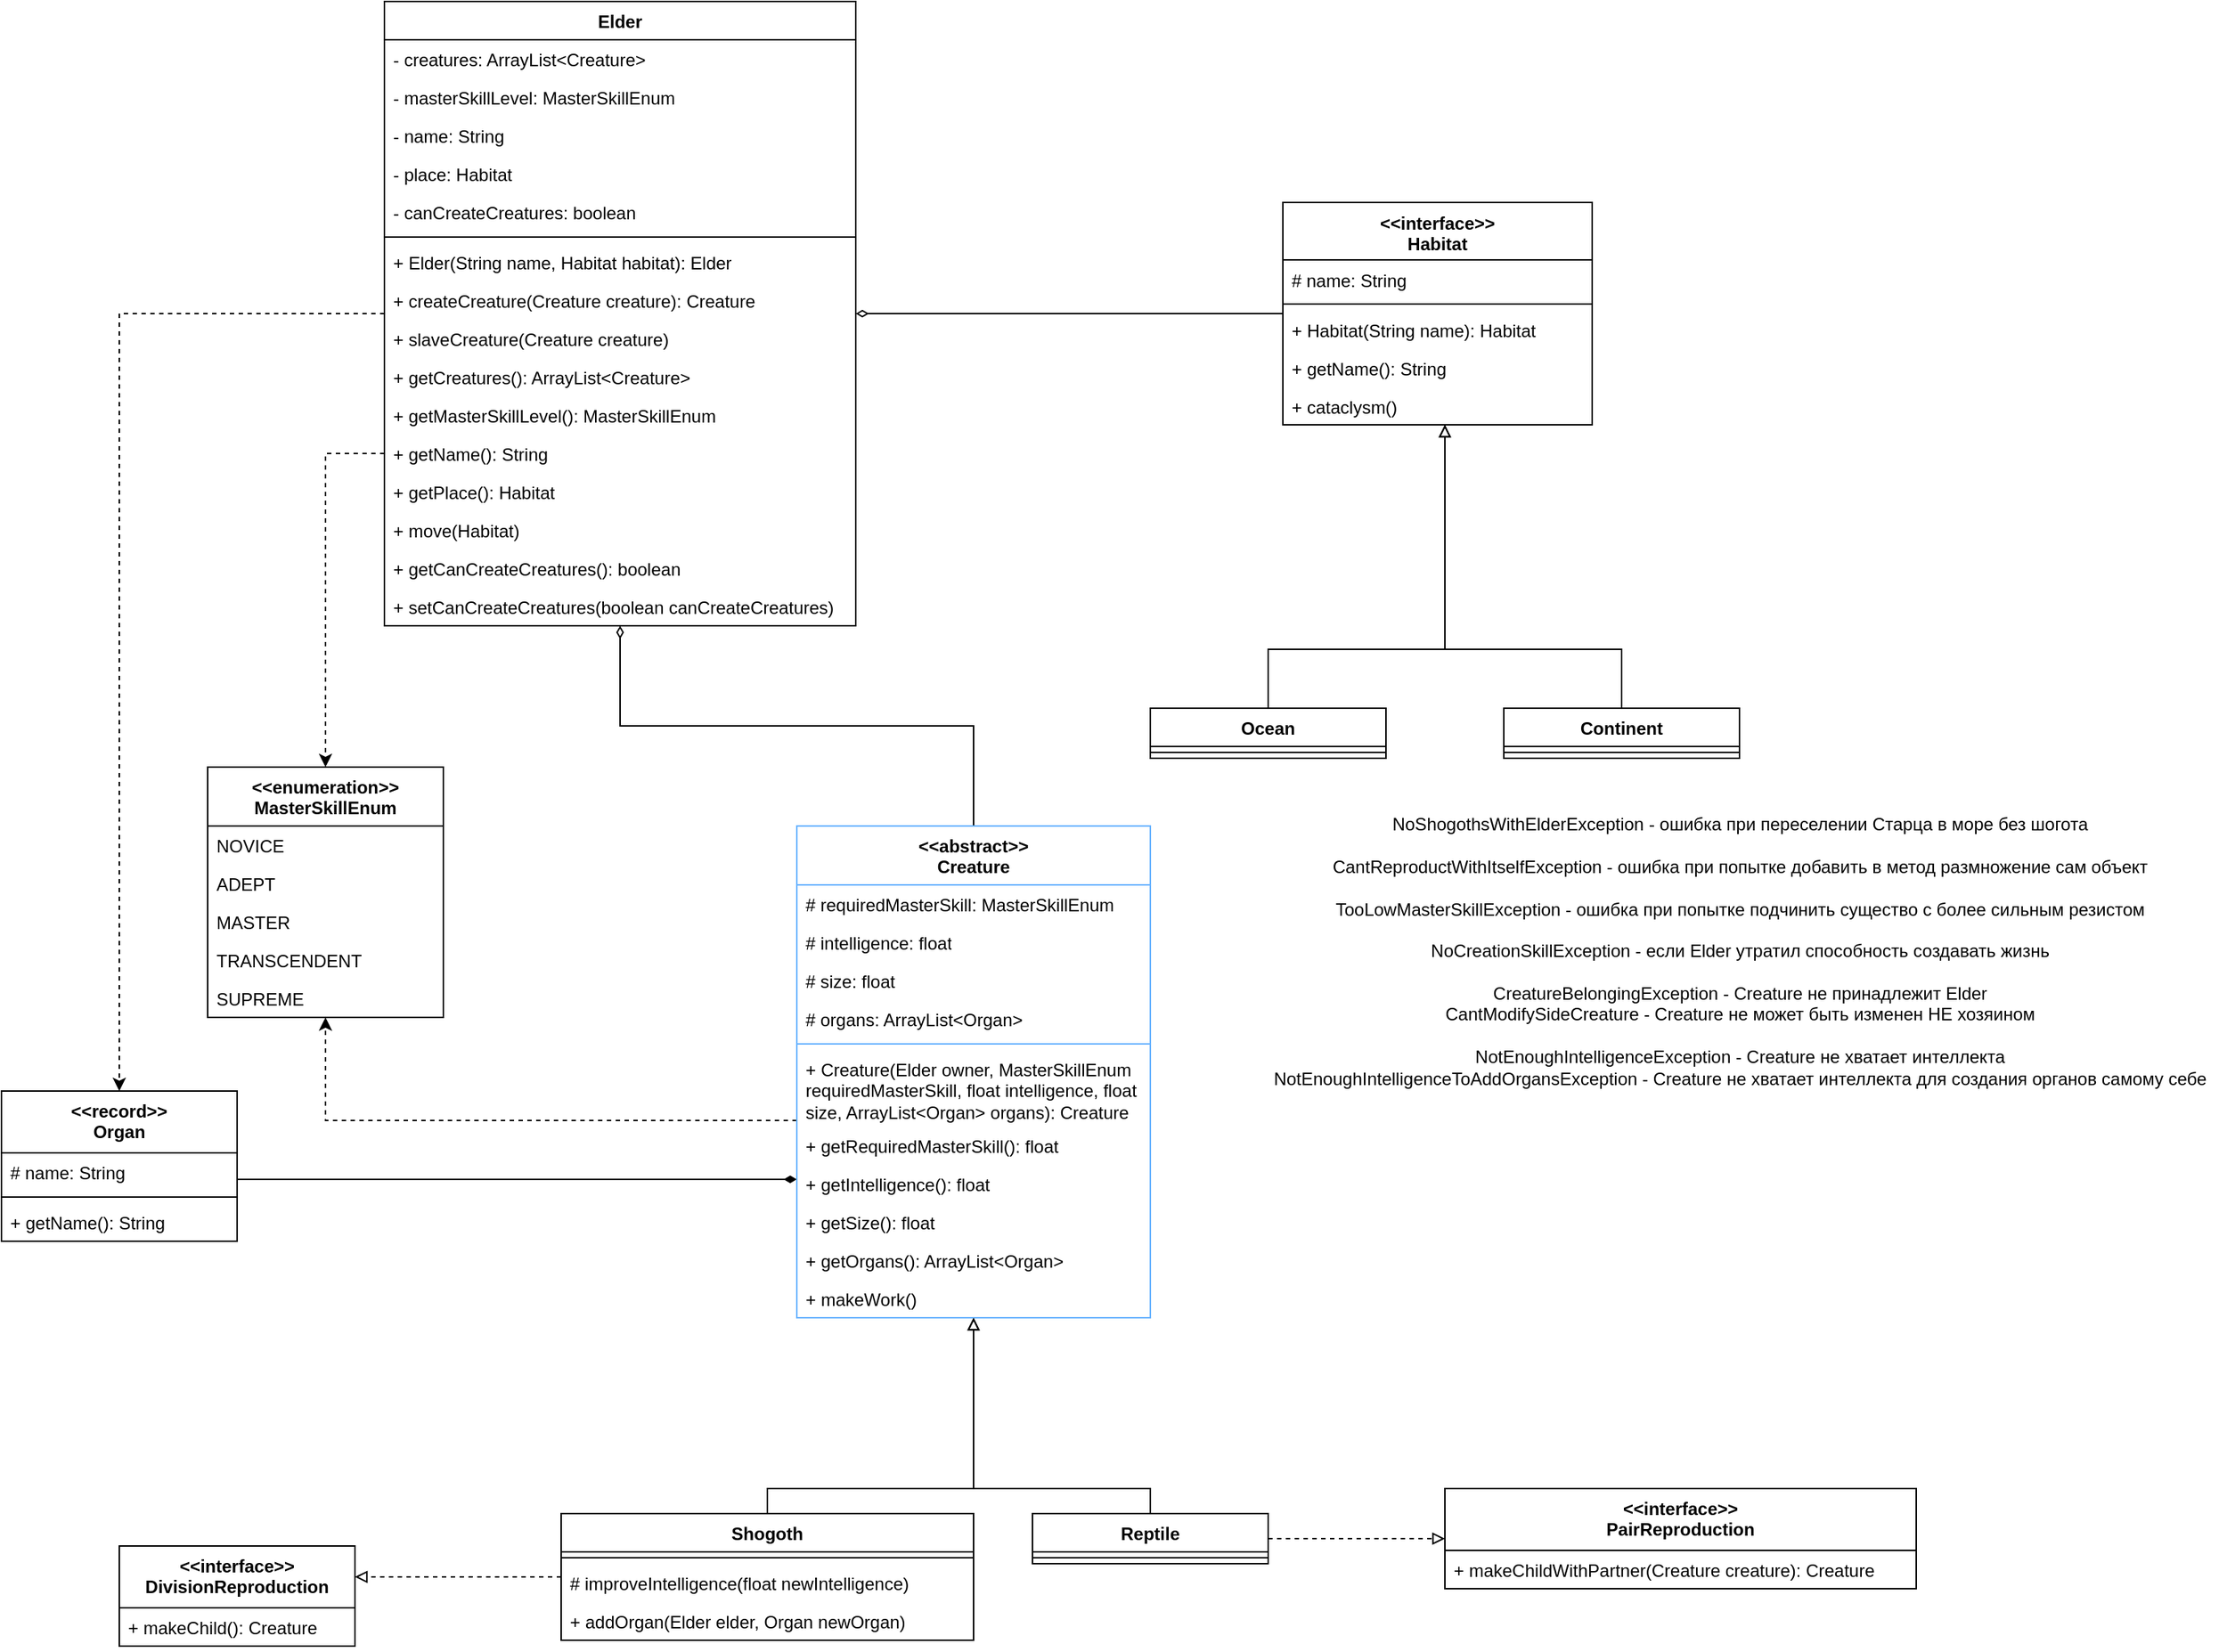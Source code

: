 <mxfile version="24.8.6">
  <diagram id="C5RBs43oDa-KdzZeNtuy" name="Page-1">
    <mxGraphModel dx="1155" dy="1822" grid="1" gridSize="10" guides="1" tooltips="1" connect="1" arrows="1" fold="1" page="1" pageScale="1" pageWidth="827" pageHeight="1169" math="0" shadow="0">
      <root>
        <mxCell id="WIyWlLk6GJQsqaUBKTNV-0" />
        <mxCell id="WIyWlLk6GJQsqaUBKTNV-1" parent="WIyWlLk6GJQsqaUBKTNV-0" />
        <mxCell id="Qfp754_vksHCgPkYxAVa-96" style="edgeStyle=orthogonalEdgeStyle;rounded=0;orthogonalLoop=1;jettySize=auto;html=1;endArrow=none;endFill=0;startArrow=diamondThin;startFill=0;" parent="WIyWlLk6GJQsqaUBKTNV-1" source="Qfp754_vksHCgPkYxAVa-0" target="Qfp754_vksHCgPkYxAVa-4" edge="1">
          <mxGeometry relative="1" as="geometry" />
        </mxCell>
        <mxCell id="Qfp754_vksHCgPkYxAVa-99" style="edgeStyle=orthogonalEdgeStyle;rounded=0;orthogonalLoop=1;jettySize=auto;html=1;dashed=1;" parent="WIyWlLk6GJQsqaUBKTNV-1" source="Qfp754_vksHCgPkYxAVa-0" target="Qfp754_vksHCgPkYxAVa-64" edge="1">
          <mxGeometry relative="1" as="geometry">
            <Array as="points">
              <mxPoint x="300" y="-810" />
            </Array>
          </mxGeometry>
        </mxCell>
        <mxCell id="Qfp754_vksHCgPkYxAVa-101" style="edgeStyle=orthogonalEdgeStyle;rounded=0;orthogonalLoop=1;jettySize=auto;html=1;dashed=1;" parent="WIyWlLk6GJQsqaUBKTNV-1" source="Qfp754_vksHCgPkYxAVa-0" target="Qfp754_vksHCgPkYxAVa-83" edge="1">
          <mxGeometry relative="1" as="geometry" />
        </mxCell>
        <mxCell id="Qfp754_vksHCgPkYxAVa-106" style="edgeStyle=orthogonalEdgeStyle;rounded=0;orthogonalLoop=1;jettySize=auto;html=1;endArrow=none;endFill=0;startArrow=diamondThin;startFill=0;" parent="WIyWlLk6GJQsqaUBKTNV-1" source="Qfp754_vksHCgPkYxAVa-0" target="Qfp754_vksHCgPkYxAVa-26" edge="1">
          <mxGeometry relative="1" as="geometry" />
        </mxCell>
        <mxCell id="Qfp754_vksHCgPkYxAVa-0" value="Elder" style="swimlane;fontStyle=1;align=center;verticalAlign=top;childLayout=stackLayout;horizontal=1;startSize=26;horizontalStack=0;resizeParent=1;resizeParentMax=0;resizeLast=0;collapsible=1;marginBottom=0;whiteSpace=wrap;html=1;" parent="WIyWlLk6GJQsqaUBKTNV-1" vertex="1">
          <mxGeometry x="340" y="-1117" width="320" height="424" as="geometry" />
        </mxCell>
        <mxCell id="Qfp754_vksHCgPkYxAVa-1" value="- creatures: ArrayList&amp;lt;Creature&amp;gt;" style="text;strokeColor=none;fillColor=none;align=left;verticalAlign=top;spacingLeft=4;spacingRight=4;overflow=hidden;rotatable=0;points=[[0,0.5],[1,0.5]];portConstraint=eastwest;whiteSpace=wrap;html=1;" parent="Qfp754_vksHCgPkYxAVa-0" vertex="1">
          <mxGeometry y="26" width="320" height="26" as="geometry" />
        </mxCell>
        <mxCell id="Qfp754_vksHCgPkYxAVa-23" value="- masterSkillLevel: MasterSkillEnum" style="text;strokeColor=none;fillColor=none;align=left;verticalAlign=top;spacingLeft=4;spacingRight=4;overflow=hidden;rotatable=0;points=[[0,0.5],[1,0.5]];portConstraint=eastwest;whiteSpace=wrap;html=1;" parent="Qfp754_vksHCgPkYxAVa-0" vertex="1">
          <mxGeometry y="52" width="320" height="26" as="geometry" />
        </mxCell>
        <mxCell id="Qfp754_vksHCgPkYxAVa-63" value="- name: String" style="text;strokeColor=none;fillColor=none;align=left;verticalAlign=top;spacingLeft=4;spacingRight=4;overflow=hidden;rotatable=0;points=[[0,0.5],[1,0.5]];portConstraint=eastwest;whiteSpace=wrap;html=1;" parent="Qfp754_vksHCgPkYxAVa-0" vertex="1">
          <mxGeometry y="78" width="320" height="26" as="geometry" />
        </mxCell>
        <mxCell id="Qfp754_vksHCgPkYxAVa-24" value="- place: Habitat" style="text;strokeColor=none;fillColor=none;align=left;verticalAlign=top;spacingLeft=4;spacingRight=4;overflow=hidden;rotatable=0;points=[[0,0.5],[1,0.5]];portConstraint=eastwest;whiteSpace=wrap;html=1;" parent="Qfp754_vksHCgPkYxAVa-0" vertex="1">
          <mxGeometry y="104" width="320" height="26" as="geometry" />
        </mxCell>
        <mxCell id="Qfp754_vksHCgPkYxAVa-78" value="- canCreateCreatures: boolean" style="text;strokeColor=none;fillColor=none;align=left;verticalAlign=top;spacingLeft=4;spacingRight=4;overflow=hidden;rotatable=0;points=[[0,0.5],[1,0.5]];portConstraint=eastwest;whiteSpace=wrap;html=1;" parent="Qfp754_vksHCgPkYxAVa-0" vertex="1">
          <mxGeometry y="130" width="320" height="26" as="geometry" />
        </mxCell>
        <mxCell id="Qfp754_vksHCgPkYxAVa-2" value="" style="line;strokeWidth=1;fillColor=none;align=left;verticalAlign=middle;spacingTop=-1;spacingLeft=3;spacingRight=3;rotatable=0;labelPosition=right;points=[];portConstraint=eastwest;strokeColor=inherit;" parent="Qfp754_vksHCgPkYxAVa-0" vertex="1">
          <mxGeometry y="156" width="320" height="8" as="geometry" />
        </mxCell>
        <mxCell id="Qfp754_vksHCgPkYxAVa-62" value="+ Elder(String name, Habitat habitat): Elder" style="text;strokeColor=none;fillColor=none;align=left;verticalAlign=top;spacingLeft=4;spacingRight=4;overflow=hidden;rotatable=0;points=[[0,0.5],[1,0.5]];portConstraint=eastwest;whiteSpace=wrap;html=1;" parent="Qfp754_vksHCgPkYxAVa-0" vertex="1">
          <mxGeometry y="164" width="320" height="26" as="geometry" />
        </mxCell>
        <mxCell id="Qfp754_vksHCgPkYxAVa-37" value="+ createCreature(Creature creature): Creature" style="text;strokeColor=none;fillColor=none;align=left;verticalAlign=top;spacingLeft=4;spacingRight=4;overflow=hidden;rotatable=0;points=[[0,0.5],[1,0.5]];portConstraint=eastwest;whiteSpace=wrap;html=1;" parent="Qfp754_vksHCgPkYxAVa-0" vertex="1">
          <mxGeometry y="190" width="320" height="26" as="geometry" />
        </mxCell>
        <mxCell id="Qfp754_vksHCgPkYxAVa-25" value="+ slaveCreature(Creature creature)" style="text;strokeColor=none;fillColor=none;align=left;verticalAlign=top;spacingLeft=4;spacingRight=4;overflow=hidden;rotatable=0;points=[[0,0.5],[1,0.5]];portConstraint=eastwest;whiteSpace=wrap;html=1;" parent="Qfp754_vksHCgPkYxAVa-0" vertex="1">
          <mxGeometry y="216" width="320" height="26" as="geometry" />
        </mxCell>
        <mxCell id="CRR2_WLR-gNgO8DXtAmb-1" value="+ getCreatures(): ArrayList&amp;lt;Creature&amp;gt;" style="text;strokeColor=none;fillColor=none;align=left;verticalAlign=top;spacingLeft=4;spacingRight=4;overflow=hidden;rotatable=0;points=[[0,0.5],[1,0.5]];portConstraint=eastwest;whiteSpace=wrap;html=1;" vertex="1" parent="Qfp754_vksHCgPkYxAVa-0">
          <mxGeometry y="242" width="320" height="26" as="geometry" />
        </mxCell>
        <mxCell id="CRR2_WLR-gNgO8DXtAmb-2" value="+ getMasterSkillLevel(): MasterSkillEnum" style="text;strokeColor=none;fillColor=none;align=left;verticalAlign=top;spacingLeft=4;spacingRight=4;overflow=hidden;rotatable=0;points=[[0,0.5],[1,0.5]];portConstraint=eastwest;whiteSpace=wrap;html=1;" vertex="1" parent="Qfp754_vksHCgPkYxAVa-0">
          <mxGeometry y="268" width="320" height="26" as="geometry" />
        </mxCell>
        <mxCell id="CRR2_WLR-gNgO8DXtAmb-4" value="+ getName(): String" style="text;strokeColor=none;fillColor=none;align=left;verticalAlign=top;spacingLeft=4;spacingRight=4;overflow=hidden;rotatable=0;points=[[0,0.5],[1,0.5]];portConstraint=eastwest;whiteSpace=wrap;html=1;" vertex="1" parent="Qfp754_vksHCgPkYxAVa-0">
          <mxGeometry y="294" width="320" height="26" as="geometry" />
        </mxCell>
        <mxCell id="CRR2_WLR-gNgO8DXtAmb-11" value="+ getPlace(): Habitat" style="text;strokeColor=none;fillColor=none;align=left;verticalAlign=top;spacingLeft=4;spacingRight=4;overflow=hidden;rotatable=0;points=[[0,0.5],[1,0.5]];portConstraint=eastwest;whiteSpace=wrap;html=1;" vertex="1" parent="Qfp754_vksHCgPkYxAVa-0">
          <mxGeometry y="320" width="320" height="26" as="geometry" />
        </mxCell>
        <mxCell id="Qfp754_vksHCgPkYxAVa-3" value="+ move(Habitat)" style="text;strokeColor=none;fillColor=none;align=left;verticalAlign=top;spacingLeft=4;spacingRight=4;overflow=hidden;rotatable=0;points=[[0,0.5],[1,0.5]];portConstraint=eastwest;whiteSpace=wrap;html=1;" parent="Qfp754_vksHCgPkYxAVa-0" vertex="1">
          <mxGeometry y="346" width="320" height="26" as="geometry" />
        </mxCell>
        <mxCell id="CRR2_WLR-gNgO8DXtAmb-3" value="+ getCanCreateCreatures(): boolean" style="text;strokeColor=none;fillColor=none;align=left;verticalAlign=top;spacingLeft=4;spacingRight=4;overflow=hidden;rotatable=0;points=[[0,0.5],[1,0.5]];portConstraint=eastwest;whiteSpace=wrap;html=1;" vertex="1" parent="Qfp754_vksHCgPkYxAVa-0">
          <mxGeometry y="372" width="320" height="26" as="geometry" />
        </mxCell>
        <mxCell id="CRR2_WLR-gNgO8DXtAmb-10" value="+ setCanCreateCreatures(boolean canCreateCreatures)" style="text;strokeColor=none;fillColor=none;align=left;verticalAlign=top;spacingLeft=4;spacingRight=4;overflow=hidden;rotatable=0;points=[[0,0.5],[1,0.5]];portConstraint=eastwest;whiteSpace=wrap;html=1;" vertex="1" parent="Qfp754_vksHCgPkYxAVa-0">
          <mxGeometry y="398" width="320" height="26" as="geometry" />
        </mxCell>
        <mxCell id="Qfp754_vksHCgPkYxAVa-4" value="&lt;div&gt;&amp;lt;&amp;lt;interface&amp;gt;&amp;gt;&lt;/div&gt;Habitat" style="swimlane;fontStyle=1;align=center;verticalAlign=top;childLayout=stackLayout;horizontal=1;startSize=39;horizontalStack=0;resizeParent=1;resizeParentMax=0;resizeLast=0;collapsible=1;marginBottom=0;whiteSpace=wrap;html=1;strokeColor=#000000;" parent="WIyWlLk6GJQsqaUBKTNV-1" vertex="1">
          <mxGeometry x="950" y="-980.5" width="210" height="151" as="geometry" />
        </mxCell>
        <mxCell id="Qfp754_vksHCgPkYxAVa-5" value="# name: String" style="text;strokeColor=none;fillColor=none;align=left;verticalAlign=top;spacingLeft=4;spacingRight=4;overflow=hidden;rotatable=0;points=[[0,0.5],[1,0.5]];portConstraint=eastwest;whiteSpace=wrap;html=1;" parent="Qfp754_vksHCgPkYxAVa-4" vertex="1">
          <mxGeometry y="39" width="210" height="26" as="geometry" />
        </mxCell>
        <mxCell id="Qfp754_vksHCgPkYxAVa-92" value="" style="line;strokeWidth=1;fillColor=none;align=left;verticalAlign=middle;spacingTop=-1;spacingLeft=3;spacingRight=3;rotatable=0;labelPosition=right;points=[];portConstraint=eastwest;strokeColor=inherit;" parent="Qfp754_vksHCgPkYxAVa-4" vertex="1">
          <mxGeometry y="65" width="210" height="8" as="geometry" />
        </mxCell>
        <mxCell id="Qfp754_vksHCgPkYxAVa-108" value="+ Habitat(String name): Habitat" style="text;strokeColor=none;fillColor=none;align=left;verticalAlign=top;spacingLeft=4;spacingRight=4;overflow=hidden;rotatable=0;points=[[0,0.5],[1,0.5]];portConstraint=eastwest;whiteSpace=wrap;html=1;" parent="Qfp754_vksHCgPkYxAVa-4" vertex="1">
          <mxGeometry y="73" width="210" height="26" as="geometry" />
        </mxCell>
        <mxCell id="Qfp754_vksHCgPkYxAVa-93" value="+ getName(): String" style="text;strokeColor=none;fillColor=none;align=left;verticalAlign=top;spacingLeft=4;spacingRight=4;overflow=hidden;rotatable=0;points=[[0,0.5],[1,0.5]];portConstraint=eastwest;whiteSpace=wrap;html=1;" parent="Qfp754_vksHCgPkYxAVa-4" vertex="1">
          <mxGeometry y="99" width="210" height="26" as="geometry" />
        </mxCell>
        <mxCell id="CRR2_WLR-gNgO8DXtAmb-17" value="+ cataclysm()" style="text;strokeColor=none;fillColor=none;align=left;verticalAlign=top;spacingLeft=4;spacingRight=4;overflow=hidden;rotatable=0;points=[[0,0.5],[1,0.5]];portConstraint=eastwest;whiteSpace=wrap;html=1;" vertex="1" parent="Qfp754_vksHCgPkYxAVa-4">
          <mxGeometry y="125" width="210" height="26" as="geometry" />
        </mxCell>
        <mxCell id="CRR2_WLR-gNgO8DXtAmb-13" style="edgeStyle=orthogonalEdgeStyle;rounded=0;orthogonalLoop=1;jettySize=auto;html=1;endArrow=block;endFill=0;" edge="1" parent="WIyWlLk6GJQsqaUBKTNV-1" source="Qfp754_vksHCgPkYxAVa-8" target="Qfp754_vksHCgPkYxAVa-4">
          <mxGeometry relative="1" as="geometry">
            <Array as="points">
              <mxPoint x="940" y="-677" />
              <mxPoint x="1060" y="-677" />
            </Array>
          </mxGeometry>
        </mxCell>
        <mxCell id="Qfp754_vksHCgPkYxAVa-8" value="Ocean" style="swimlane;fontStyle=1;align=center;verticalAlign=top;childLayout=stackLayout;horizontal=1;startSize=26;horizontalStack=0;resizeParent=1;resizeParentMax=0;resizeLast=0;collapsible=1;marginBottom=0;whiteSpace=wrap;html=1;" parent="WIyWlLk6GJQsqaUBKTNV-1" vertex="1">
          <mxGeometry x="860" y="-637" width="160" height="34" as="geometry" />
        </mxCell>
        <mxCell id="Qfp754_vksHCgPkYxAVa-10" value="" style="line;strokeWidth=1;fillColor=none;align=left;verticalAlign=middle;spacingTop=-1;spacingLeft=3;spacingRight=3;rotatable=0;labelPosition=right;points=[];portConstraint=eastwest;strokeColor=inherit;" parent="Qfp754_vksHCgPkYxAVa-8" vertex="1">
          <mxGeometry y="26" width="160" height="8" as="geometry" />
        </mxCell>
        <mxCell id="Qfp754_vksHCgPkYxAVa-16" style="edgeStyle=orthogonalEdgeStyle;rounded=0;orthogonalLoop=1;jettySize=auto;html=1;endArrow=block;endFill=0;" parent="WIyWlLk6GJQsqaUBKTNV-1" source="Qfp754_vksHCgPkYxAVa-12" edge="1" target="Qfp754_vksHCgPkYxAVa-4">
          <mxGeometry relative="1" as="geometry">
            <mxPoint x="1060" y="-754.0" as="targetPoint" />
            <Array as="points">
              <mxPoint x="1180" y="-677" />
              <mxPoint x="1060" y="-677" />
            </Array>
          </mxGeometry>
        </mxCell>
        <mxCell id="Qfp754_vksHCgPkYxAVa-12" value="Continent" style="swimlane;fontStyle=1;align=center;verticalAlign=top;childLayout=stackLayout;horizontal=1;startSize=26;horizontalStack=0;resizeParent=1;resizeParentMax=0;resizeLast=0;collapsible=1;marginBottom=0;whiteSpace=wrap;html=1;" parent="WIyWlLk6GJQsqaUBKTNV-1" vertex="1">
          <mxGeometry x="1100" y="-637" width="160" height="34" as="geometry" />
        </mxCell>
        <mxCell id="Qfp754_vksHCgPkYxAVa-14" value="" style="line;strokeWidth=1;fillColor=none;align=left;verticalAlign=middle;spacingTop=-1;spacingLeft=3;spacingRight=3;rotatable=0;labelPosition=right;points=[];portConstraint=eastwest;strokeColor=inherit;" parent="Qfp754_vksHCgPkYxAVa-12" vertex="1">
          <mxGeometry y="26" width="160" height="8" as="geometry" />
        </mxCell>
        <mxCell id="Qfp754_vksHCgPkYxAVa-31" style="edgeStyle=orthogonalEdgeStyle;rounded=0;orthogonalLoop=1;jettySize=auto;html=1;endArrow=block;endFill=0;" parent="WIyWlLk6GJQsqaUBKTNV-1" source="Qfp754_vksHCgPkYxAVa-18" target="Qfp754_vksHCgPkYxAVa-26" edge="1">
          <mxGeometry relative="1" as="geometry">
            <Array as="points">
              <mxPoint x="860" y="-107" />
              <mxPoint x="740" y="-107" />
            </Array>
          </mxGeometry>
        </mxCell>
        <mxCell id="Qfp754_vksHCgPkYxAVa-50" style="edgeStyle=orthogonalEdgeStyle;rounded=0;orthogonalLoop=1;jettySize=auto;html=1;endArrow=block;endFill=0;dashed=1;" parent="WIyWlLk6GJQsqaUBKTNV-1" source="Qfp754_vksHCgPkYxAVa-18" target="Qfp754_vksHCgPkYxAVa-46" edge="1">
          <mxGeometry relative="1" as="geometry" />
        </mxCell>
        <mxCell id="Qfp754_vksHCgPkYxAVa-18" value="Reptile" style="swimlane;fontStyle=1;align=center;verticalAlign=top;childLayout=stackLayout;horizontal=1;startSize=26;horizontalStack=0;resizeParent=1;resizeParentMax=0;resizeLast=0;collapsible=1;marginBottom=0;whiteSpace=wrap;html=1;" parent="WIyWlLk6GJQsqaUBKTNV-1" vertex="1">
          <mxGeometry x="780" y="-90" width="160" height="34" as="geometry" />
        </mxCell>
        <mxCell id="Qfp754_vksHCgPkYxAVa-20" value="" style="line;strokeWidth=1;fillColor=none;align=left;verticalAlign=middle;spacingTop=-1;spacingLeft=3;spacingRight=3;rotatable=0;labelPosition=right;points=[];portConstraint=eastwest;strokeColor=inherit;" parent="Qfp754_vksHCgPkYxAVa-18" vertex="1">
          <mxGeometry y="26" width="160" height="8" as="geometry" />
        </mxCell>
        <mxCell id="Qfp754_vksHCgPkYxAVa-22" value="NoShogothsWithElderException - ошибка при переселении Старца в море без шогота&lt;div&gt;&lt;br&gt;&lt;div&gt;CantReproductWithItselfException - ошибка при попытке добавить в метод размножение сам объект&lt;/div&gt;&lt;div&gt;&lt;br&gt;&lt;/div&gt;&lt;div&gt;TooLowMasterSkillException - ошибка при попытке подчинить существо с более сильным резистом&lt;/div&gt;&lt;div&gt;&lt;br&gt;&lt;/div&gt;&lt;div&gt;NoCreationSkillException - если Elder утратил способность создавать жизнь&lt;/div&gt;&lt;div&gt;&lt;br&gt;&lt;/div&gt;&lt;div&gt;CreatureBelongingException - Creature не принадлежит Elder&lt;/div&gt;&lt;div&gt;CantModifySideCreature - Creature не может быть изменен НЕ хозяином&lt;/div&gt;&lt;div&gt;&lt;br&gt;&lt;/div&gt;&lt;div&gt;NotEnoughIntelligenceException - Creature не хватает интеллекта&lt;/div&gt;&lt;div&gt;NotEnoughIntelligenceToAddOrgansException - Creature не хватает интеллекта для создания органов самому себе&lt;br&gt;&lt;/div&gt;&lt;/div&gt;" style="text;html=1;align=center;verticalAlign=middle;resizable=0;points=[];autosize=1;strokeColor=none;fillColor=none;" parent="WIyWlLk6GJQsqaUBKTNV-1" vertex="1">
          <mxGeometry x="930" y="-572" width="660" height="200" as="geometry" />
        </mxCell>
        <mxCell id="Qfp754_vksHCgPkYxAVa-95" style="edgeStyle=orthogonalEdgeStyle;rounded=0;orthogonalLoop=1;jettySize=auto;html=1;endArrow=none;endFill=0;startArrow=diamondThin;startFill=1;" parent="WIyWlLk6GJQsqaUBKTNV-1" source="Qfp754_vksHCgPkYxAVa-26" target="Qfp754_vksHCgPkYxAVa-83" edge="1">
          <mxGeometry relative="1" as="geometry">
            <Array as="points">
              <mxPoint x="440" y="-317" />
              <mxPoint x="440" y="-317" />
            </Array>
          </mxGeometry>
        </mxCell>
        <mxCell id="Qfp754_vksHCgPkYxAVa-105" style="edgeStyle=orthogonalEdgeStyle;rounded=0;orthogonalLoop=1;jettySize=auto;html=1;dashed=1;" parent="WIyWlLk6GJQsqaUBKTNV-1" source="Qfp754_vksHCgPkYxAVa-26" target="Qfp754_vksHCgPkYxAVa-64" edge="1">
          <mxGeometry relative="1" as="geometry">
            <Array as="points">
              <mxPoint x="300" y="-357" />
            </Array>
          </mxGeometry>
        </mxCell>
        <mxCell id="Qfp754_vksHCgPkYxAVa-26" value="&lt;div&gt;&lt;span style=&quot;white-space-collapse: preserve;&quot; data-src-align=&quot;0:5&quot; class=&quot;EzKURWReUAB5oZgtQNkl&quot;&gt;&amp;lt;&amp;lt;abstract&amp;gt;&amp;gt;&lt;/span&gt;&lt;/div&gt;&lt;span style=&quot;white-space-collapse: preserve;&quot; data-src-align=&quot;0:5&quot; class=&quot;EzKURWReUAB5oZgtQNkl&quot;&gt;Creature&lt;/span&gt;" style="swimlane;fontStyle=1;align=center;verticalAlign=top;childLayout=stackLayout;horizontal=1;startSize=40;horizontalStack=0;resizeParent=1;resizeParentMax=0;resizeLast=0;collapsible=1;marginBottom=0;whiteSpace=wrap;html=1;strokeColor=#66B2FF;" parent="WIyWlLk6GJQsqaUBKTNV-1" vertex="1">
          <mxGeometry x="620" y="-557" width="240" height="334" as="geometry" />
        </mxCell>
        <mxCell id="Qfp754_vksHCgPkYxAVa-39" value="# requiredMasterSkill: MasterSkillEnum" style="text;strokeColor=none;fillColor=none;align=left;verticalAlign=top;spacingLeft=4;spacingRight=4;overflow=hidden;rotatable=0;points=[[0,0.5],[1,0.5]];portConstraint=eastwest;whiteSpace=wrap;html=1;" parent="Qfp754_vksHCgPkYxAVa-26" vertex="1">
          <mxGeometry y="40" width="240" height="26" as="geometry" />
        </mxCell>
        <mxCell id="Qfp754_vksHCgPkYxAVa-19" value="# intelligence: float" style="text;strokeColor=none;fillColor=none;align=left;verticalAlign=top;spacingLeft=4;spacingRight=4;overflow=hidden;rotatable=0;points=[[0,0.5],[1,0.5]];portConstraint=eastwest;whiteSpace=wrap;html=1;" parent="Qfp754_vksHCgPkYxAVa-26" vertex="1">
          <mxGeometry y="66" width="240" height="26" as="geometry" />
        </mxCell>
        <mxCell id="Qfp754_vksHCgPkYxAVa-59" value="# size: float" style="text;strokeColor=none;fillColor=none;align=left;verticalAlign=top;spacingLeft=4;spacingRight=4;overflow=hidden;rotatable=0;points=[[0,0.5],[1,0.5]];portConstraint=eastwest;whiteSpace=wrap;html=1;" parent="Qfp754_vksHCgPkYxAVa-26" vertex="1">
          <mxGeometry y="92" width="240" height="26" as="geometry" />
        </mxCell>
        <mxCell id="Qfp754_vksHCgPkYxAVa-89" value="# organs: ArrayList&amp;lt;Organ&amp;gt;" style="text;strokeColor=none;fillColor=none;align=left;verticalAlign=top;spacingLeft=4;spacingRight=4;overflow=hidden;rotatable=0;points=[[0,0.5],[1,0.5]];portConstraint=eastwest;whiteSpace=wrap;html=1;" parent="Qfp754_vksHCgPkYxAVa-26" vertex="1">
          <mxGeometry y="118" width="240" height="26" as="geometry" />
        </mxCell>
        <mxCell id="Qfp754_vksHCgPkYxAVa-28" value="" style="line;strokeWidth=1;fillColor=none;align=left;verticalAlign=middle;spacingTop=-1;spacingLeft=3;spacingRight=3;rotatable=0;labelPosition=right;points=[];portConstraint=eastwest;strokeColor=inherit;" parent="Qfp754_vksHCgPkYxAVa-26" vertex="1">
          <mxGeometry y="144" width="240" height="8" as="geometry" />
        </mxCell>
        <mxCell id="Qfp754_vksHCgPkYxAVa-107" value="+ Creature(Elder owner, MasterSkillEnum requiredMasterSkill, float intelligence, float size, ArrayList&amp;lt;Organ&amp;gt; organs): Creature" style="text;strokeColor=none;fillColor=none;align=left;verticalAlign=top;spacingLeft=4;spacingRight=4;overflow=hidden;rotatable=0;points=[[0,0.5],[1,0.5]];portConstraint=eastwest;whiteSpace=wrap;html=1;" parent="Qfp754_vksHCgPkYxAVa-26" vertex="1">
          <mxGeometry y="152" width="240" height="52" as="geometry" />
        </mxCell>
        <mxCell id="Qfp754_vksHCgPkYxAVa-40" value="+ getRequiredMasterSkill(): float" style="text;strokeColor=none;fillColor=none;align=left;verticalAlign=top;spacingLeft=4;spacingRight=4;overflow=hidden;rotatable=0;points=[[0,0.5],[1,0.5]];portConstraint=eastwest;whiteSpace=wrap;html=1;" parent="Qfp754_vksHCgPkYxAVa-26" vertex="1">
          <mxGeometry y="204" width="240" height="26" as="geometry" />
        </mxCell>
        <mxCell id="Qfp754_vksHCgPkYxAVa-82" value="+ getIntelligence(): float" style="text;strokeColor=none;fillColor=none;align=left;verticalAlign=top;spacingLeft=4;spacingRight=4;overflow=hidden;rotatable=0;points=[[0,0.5],[1,0.5]];portConstraint=eastwest;whiteSpace=wrap;html=1;" parent="Qfp754_vksHCgPkYxAVa-26" vertex="1">
          <mxGeometry y="230" width="240" height="26" as="geometry" />
        </mxCell>
        <mxCell id="Qfp754_vksHCgPkYxAVa-60" value="+ getSize(): float" style="text;strokeColor=none;fillColor=none;align=left;verticalAlign=top;spacingLeft=4;spacingRight=4;overflow=hidden;rotatable=0;points=[[0,0.5],[1,0.5]];portConstraint=eastwest;whiteSpace=wrap;html=1;" parent="Qfp754_vksHCgPkYxAVa-26" vertex="1">
          <mxGeometry y="256" width="240" height="26" as="geometry" />
        </mxCell>
        <mxCell id="CRR2_WLR-gNgO8DXtAmb-8" value="+ getOrgans(): ArrayList&amp;lt;Organ&amp;gt;" style="text;strokeColor=none;fillColor=none;align=left;verticalAlign=top;spacingLeft=4;spacingRight=4;overflow=hidden;rotatable=0;points=[[0,0.5],[1,0.5]];portConstraint=eastwest;whiteSpace=wrap;html=1;" vertex="1" parent="Qfp754_vksHCgPkYxAVa-26">
          <mxGeometry y="282" width="240" height="26" as="geometry" />
        </mxCell>
        <mxCell id="CRR2_WLR-gNgO8DXtAmb-15" value="+ makeWork()" style="text;strokeColor=none;fillColor=none;align=left;verticalAlign=top;spacingLeft=4;spacingRight=4;overflow=hidden;rotatable=0;points=[[0,0.5],[1,0.5]];portConstraint=eastwest;whiteSpace=wrap;html=1;" vertex="1" parent="Qfp754_vksHCgPkYxAVa-26">
          <mxGeometry y="308" width="240" height="26" as="geometry" />
        </mxCell>
        <mxCell id="Qfp754_vksHCgPkYxAVa-36" style="edgeStyle=orthogonalEdgeStyle;rounded=0;orthogonalLoop=1;jettySize=auto;html=1;endArrow=block;endFill=0;" parent="WIyWlLk6GJQsqaUBKTNV-1" source="Qfp754_vksHCgPkYxAVa-32" target="Qfp754_vksHCgPkYxAVa-26" edge="1">
          <mxGeometry relative="1" as="geometry">
            <Array as="points">
              <mxPoint x="600" y="-107" />
              <mxPoint x="740" y="-107" />
            </Array>
          </mxGeometry>
        </mxCell>
        <mxCell id="Qfp754_vksHCgPkYxAVa-56" style="edgeStyle=orthogonalEdgeStyle;rounded=0;orthogonalLoop=1;jettySize=auto;html=1;endArrow=block;endFill=0;dashed=1;" parent="WIyWlLk6GJQsqaUBKTNV-1" source="Qfp754_vksHCgPkYxAVa-32" target="Qfp754_vksHCgPkYxAVa-51" edge="1">
          <mxGeometry relative="1" as="geometry">
            <Array as="points">
              <mxPoint x="250" y="-30" />
              <mxPoint x="250" y="-30" />
            </Array>
          </mxGeometry>
        </mxCell>
        <mxCell id="Qfp754_vksHCgPkYxAVa-32" value="Shogoth" style="swimlane;fontStyle=1;align=center;verticalAlign=top;childLayout=stackLayout;horizontal=1;startSize=26;horizontalStack=0;resizeParent=1;resizeParentMax=0;resizeLast=0;collapsible=1;marginBottom=0;whiteSpace=wrap;html=1;" parent="WIyWlLk6GJQsqaUBKTNV-1" vertex="1">
          <mxGeometry x="460" y="-90" width="280" height="86" as="geometry" />
        </mxCell>
        <mxCell id="Qfp754_vksHCgPkYxAVa-34" value="" style="line;strokeWidth=1;fillColor=none;align=left;verticalAlign=middle;spacingTop=-1;spacingLeft=3;spacingRight=3;rotatable=0;labelPosition=right;points=[];portConstraint=eastwest;strokeColor=inherit;" parent="Qfp754_vksHCgPkYxAVa-32" vertex="1">
          <mxGeometry y="26" width="280" height="8" as="geometry" />
        </mxCell>
        <mxCell id="Qfp754_vksHCgPkYxAVa-91" value="# improveIntelligence(float newIntelligence)" style="text;strokeColor=none;fillColor=none;align=left;verticalAlign=top;spacingLeft=4;spacingRight=4;overflow=hidden;rotatable=0;points=[[0,0.5],[1,0.5]];portConstraint=eastwest;whiteSpace=wrap;html=1;" parent="Qfp754_vksHCgPkYxAVa-32" vertex="1">
          <mxGeometry y="34" width="280" height="26" as="geometry" />
        </mxCell>
        <mxCell id="Qfp754_vksHCgPkYxAVa-94" value="+ addOrgan(Elder elder, Organ newOrgan)" style="text;strokeColor=none;fillColor=none;align=left;verticalAlign=top;spacingLeft=4;spacingRight=4;overflow=hidden;rotatable=0;points=[[0,0.5],[1,0.5]];portConstraint=eastwest;whiteSpace=wrap;html=1;" parent="Qfp754_vksHCgPkYxAVa-32" vertex="1">
          <mxGeometry y="60" width="280" height="26" as="geometry" />
        </mxCell>
        <mxCell id="Qfp754_vksHCgPkYxAVa-46" value="&lt;div&gt;&lt;b&gt;&amp;lt;&amp;lt;interface&amp;gt;&amp;gt;&lt;/b&gt;&lt;/div&gt;&lt;b&gt;PairReproduction&lt;/b&gt;" style="swimlane;fontStyle=1;align=center;verticalAlign=top;childLayout=stackLayout;horizontal=1;startSize=42;horizontalStack=0;resizeParent=1;resizeParentMax=0;resizeLast=0;collapsible=1;marginBottom=0;whiteSpace=wrap;html=1;" parent="WIyWlLk6GJQsqaUBKTNV-1" vertex="1">
          <mxGeometry x="1060" y="-107" width="320" height="68" as="geometry" />
        </mxCell>
        <mxCell id="Qfp754_vksHCgPkYxAVa-49" value="+ makeChildWithPartner(Creature creature): Creature" style="text;strokeColor=none;fillColor=none;align=left;verticalAlign=top;spacingLeft=4;spacingRight=4;overflow=hidden;rotatable=0;points=[[0,0.5],[1,0.5]];portConstraint=eastwest;whiteSpace=wrap;html=1;" parent="Qfp754_vksHCgPkYxAVa-46" vertex="1">
          <mxGeometry y="42" width="320" height="26" as="geometry" />
        </mxCell>
        <mxCell id="Qfp754_vksHCgPkYxAVa-51" value="&lt;div&gt;&lt;b&gt;&amp;lt;&amp;lt;interface&amp;gt;&amp;gt;&lt;/b&gt;&lt;/div&gt;&lt;b&gt;DivisionReproduction&lt;/b&gt;" style="swimlane;fontStyle=1;align=center;verticalAlign=top;childLayout=stackLayout;horizontal=1;startSize=42;horizontalStack=0;resizeParent=1;resizeParentMax=0;resizeLast=0;collapsible=1;marginBottom=0;whiteSpace=wrap;html=1;" parent="WIyWlLk6GJQsqaUBKTNV-1" vertex="1">
          <mxGeometry x="160" y="-68" width="160" height="68" as="geometry" />
        </mxCell>
        <mxCell id="Qfp754_vksHCgPkYxAVa-54" value="+ makeChild(): Creature" style="text;strokeColor=none;fillColor=none;align=left;verticalAlign=top;spacingLeft=4;spacingRight=4;overflow=hidden;rotatable=0;points=[[0,0.5],[1,0.5]];portConstraint=eastwest;whiteSpace=wrap;html=1;" parent="Qfp754_vksHCgPkYxAVa-51" vertex="1">
          <mxGeometry y="42" width="160" height="26" as="geometry" />
        </mxCell>
        <mxCell id="Qfp754_vksHCgPkYxAVa-64" value="&amp;lt;&amp;lt;enumeration&amp;gt;&amp;gt;&lt;div&gt;MasterSkillEnum&lt;/div&gt;" style="swimlane;fontStyle=1;align=center;verticalAlign=top;childLayout=stackLayout;horizontal=1;startSize=40;horizontalStack=0;resizeParent=1;resizeParentMax=0;resizeLast=0;collapsible=1;marginBottom=0;whiteSpace=wrap;html=1;" parent="WIyWlLk6GJQsqaUBKTNV-1" vertex="1">
          <mxGeometry x="220" y="-597" width="160" height="170" as="geometry" />
        </mxCell>
        <mxCell id="Qfp754_vksHCgPkYxAVa-65" value="NOVICE" style="text;strokeColor=none;fillColor=none;align=left;verticalAlign=top;spacingLeft=4;spacingRight=4;overflow=hidden;rotatable=0;points=[[0,0.5],[1,0.5]];portConstraint=eastwest;whiteSpace=wrap;html=1;" parent="Qfp754_vksHCgPkYxAVa-64" vertex="1">
          <mxGeometry y="40" width="160" height="26" as="geometry" />
        </mxCell>
        <mxCell id="Qfp754_vksHCgPkYxAVa-68" value="ADEPT" style="text;strokeColor=none;fillColor=none;align=left;verticalAlign=top;spacingLeft=4;spacingRight=4;overflow=hidden;rotatable=0;points=[[0,0.5],[1,0.5]];portConstraint=eastwest;whiteSpace=wrap;html=1;" parent="Qfp754_vksHCgPkYxAVa-64" vertex="1">
          <mxGeometry y="66" width="160" height="26" as="geometry" />
        </mxCell>
        <mxCell id="Qfp754_vksHCgPkYxAVa-69" value="MASTER" style="text;strokeColor=none;fillColor=none;align=left;verticalAlign=top;spacingLeft=4;spacingRight=4;overflow=hidden;rotatable=0;points=[[0,0.5],[1,0.5]];portConstraint=eastwest;whiteSpace=wrap;html=1;" parent="Qfp754_vksHCgPkYxAVa-64" vertex="1">
          <mxGeometry y="92" width="160" height="26" as="geometry" />
        </mxCell>
        <mxCell id="Qfp754_vksHCgPkYxAVa-71" value="TRANSCENDENT" style="text;strokeColor=none;fillColor=none;align=left;verticalAlign=top;spacingLeft=4;spacingRight=4;overflow=hidden;rotatable=0;points=[[0,0.5],[1,0.5]];portConstraint=eastwest;whiteSpace=wrap;html=1;" parent="Qfp754_vksHCgPkYxAVa-64" vertex="1">
          <mxGeometry y="118" width="160" height="26" as="geometry" />
        </mxCell>
        <mxCell id="Qfp754_vksHCgPkYxAVa-70" value="SUPREME" style="text;strokeColor=none;fillColor=none;align=left;verticalAlign=top;spacingLeft=4;spacingRight=4;overflow=hidden;rotatable=0;points=[[0,0.5],[1,0.5]];portConstraint=eastwest;whiteSpace=wrap;html=1;" parent="Qfp754_vksHCgPkYxAVa-64" vertex="1">
          <mxGeometry y="144" width="160" height="26" as="geometry" />
        </mxCell>
        <mxCell id="Qfp754_vksHCgPkYxAVa-83" value="&lt;div&gt;&amp;lt;&amp;lt;record&amp;gt;&amp;gt;&lt;/div&gt;Organ" style="swimlane;fontStyle=1;align=center;verticalAlign=top;childLayout=stackLayout;horizontal=1;startSize=42;horizontalStack=0;resizeParent=1;resizeParentMax=0;resizeLast=0;collapsible=1;marginBottom=0;whiteSpace=wrap;html=1;" parent="WIyWlLk6GJQsqaUBKTNV-1" vertex="1">
          <mxGeometry x="80" y="-377" width="160" height="102" as="geometry" />
        </mxCell>
        <mxCell id="Qfp754_vksHCgPkYxAVa-102" value="# name: String" style="text;strokeColor=none;fillColor=none;align=left;verticalAlign=top;spacingLeft=4;spacingRight=4;overflow=hidden;rotatable=0;points=[[0,0.5],[1,0.5]];portConstraint=eastwest;whiteSpace=wrap;html=1;" parent="Qfp754_vksHCgPkYxAVa-83" vertex="1">
          <mxGeometry y="42" width="160" height="26" as="geometry" />
        </mxCell>
        <mxCell id="Qfp754_vksHCgPkYxAVa-103" value="" style="line;strokeWidth=1;fillColor=none;align=left;verticalAlign=middle;spacingTop=-1;spacingLeft=3;spacingRight=3;rotatable=0;labelPosition=right;points=[];portConstraint=eastwest;strokeColor=inherit;" parent="Qfp754_vksHCgPkYxAVa-83" vertex="1">
          <mxGeometry y="68" width="160" height="8" as="geometry" />
        </mxCell>
        <mxCell id="Qfp754_vksHCgPkYxAVa-104" value="+ getName(): String" style="text;strokeColor=none;fillColor=none;align=left;verticalAlign=top;spacingLeft=4;spacingRight=4;overflow=hidden;rotatable=0;points=[[0,0.5],[1,0.5]];portConstraint=eastwest;whiteSpace=wrap;html=1;" parent="Qfp754_vksHCgPkYxAVa-83" vertex="1">
          <mxGeometry y="76" width="160" height="26" as="geometry" />
        </mxCell>
      </root>
    </mxGraphModel>
  </diagram>
</mxfile>
